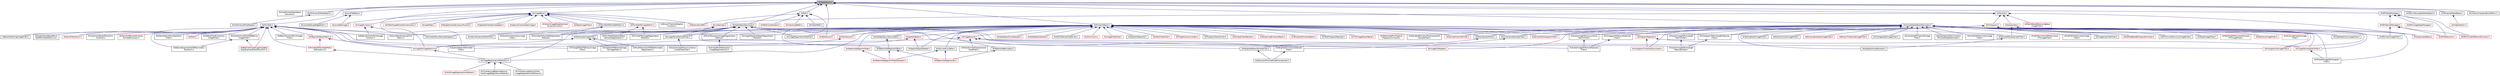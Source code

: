 digraph "itkDataObject.h"
{
 // LATEX_PDF_SIZE
  edge [fontname="Helvetica",fontsize="10",labelfontname="Helvetica",labelfontsize="10"];
  node [fontname="Helvetica",fontsize="10",shape=record];
  Node1 [label="itkDataObject.h",height=0.2,width=0.4,color="black", fillcolor="grey75", style="filled", fontcolor="black",tooltip=" "];
  Node1 -> Node2 [dir="back",color="midnightblue",fontsize="10",style="solid",fontname="Helvetica"];
  Node2 [label="itkAutoPointerDataObject\lDecorator.h",height=0.2,width=0.4,color="black", fillcolor="white", style="filled",URL="$itkAutoPointerDataObjectDecorator_8h.html",tooltip=" "];
  Node1 -> Node3 [dir="back",color="midnightblue",fontsize="10",style="solid",fontname="Helvetica"];
  Node3 [label="itkCSVArray2DDataObject.h",height=0.2,width=0.4,color="black", fillcolor="white", style="filled",URL="$itkCSVArray2DDataObject_8h.html",tooltip=" "];
  Node3 -> Node4 [dir="back",color="midnightblue",fontsize="10",style="solid",fontname="Helvetica"];
  Node4 [label="itkCSVArray2DFileReader.h",height=0.2,width=0.4,color="black", fillcolor="white", style="filled",URL="$itkCSVArray2DFileReader_8h.html",tooltip=" "];
  Node1 -> Node5 [dir="back",color="midnightblue",fontsize="10",style="solid",fontname="Helvetica"];
  Node5 [label="itkDataObjectDecorator.h",height=0.2,width=0.4,color="black", fillcolor="white", style="filled",URL="$itkDataObjectDecorator_8h.html",tooltip=" "];
  Node5 -> Node6 [dir="back",color="midnightblue",fontsize="10",style="solid",fontname="Helvetica"];
  Node6 [label="itkImageRegistrationMethod.h",height=0.2,width=0.4,color="black", fillcolor="white", style="filled",URL="$itkImageRegistrationMethod_8h.html",tooltip=" "];
  Node5 -> Node7 [dir="back",color="midnightblue",fontsize="10",style="solid",fontname="Helvetica"];
  Node7 [label="itkImageRegistrationMethodv4.h",height=0.2,width=0.4,color="black", fillcolor="white", style="filled",URL="$itkImageRegistrationMethodv4_8h.html",tooltip=" "];
  Node7 -> Node8 [dir="back",color="midnightblue",fontsize="10",style="solid",fontname="Helvetica"];
  Node8 [label="itkSyNImageRegistrationMethod.h",height=0.2,width=0.4,color="red", fillcolor="white", style="filled",URL="$itkSyNImageRegistrationMethod_8h.html",tooltip=" "];
  Node7 -> Node10 [dir="back",color="midnightblue",fontsize="10",style="solid",fontname="Helvetica"];
  Node10 [label="itkTimeVaryingBSplineVelocity\lFieldImageRegistrationMethod.h",height=0.2,width=0.4,color="black", fillcolor="white", style="filled",URL="$itkTimeVaryingBSplineVelocityFieldImageRegistrationMethod_8h.html",tooltip=" "];
  Node7 -> Node11 [dir="back",color="midnightblue",fontsize="10",style="solid",fontname="Helvetica"];
  Node11 [label="itkTimeVaryingVelocityField\lImageRegistrationMethodv4.h",height=0.2,width=0.4,color="black", fillcolor="white", style="filled",URL="$itkTimeVaryingVelocityFieldImageRegistrationMethodv4_8h.html",tooltip=" "];
  Node5 -> Node12 [dir="back",color="midnightblue",fontsize="10",style="solid",fontname="Helvetica"];
  Node12 [label="itkImageToListSampleFilter.h",height=0.2,width=0.4,color="black", fillcolor="white", style="filled",URL="$itkImageToListSampleFilter_8h.html",tooltip=" "];
  Node12 -> Node13 [dir="back",color="midnightblue",fontsize="10",style="solid",fontname="Helvetica"];
  Node13 [label="itkScalarImageToCooccurrence\lListSampleFilter.h",height=0.2,width=0.4,color="black", fillcolor="white", style="filled",URL="$itkScalarImageToCooccurrenceListSampleFilter_8h.html",tooltip=" "];
  Node5 -> Node14 [dir="back",color="midnightblue",fontsize="10",style="solid",fontname="Helvetica"];
  Node14 [label="itkImageToSpatialObjectRegistration\lMethod.h",height=0.2,width=0.4,color="black", fillcolor="white", style="filled",URL="$itkImageToSpatialObjectRegistrationMethod_8h.html",tooltip=" "];
  Node5 -> Node15 [dir="back",color="midnightblue",fontsize="10",style="solid",fontname="Helvetica"];
  Node15 [label="itkInteriorExteriorMeshFilter.h",height=0.2,width=0.4,color="black", fillcolor="white", style="filled",URL="$itkInteriorExteriorMeshFilter_8h.html",tooltip=" "];
  Node5 -> Node16 [dir="back",color="midnightblue",fontsize="10",style="solid",fontname="Helvetica"];
  Node16 [label="itkMultiResolutionImageRegistration\lMethod.h",height=0.2,width=0.4,color="black", fillcolor="white", style="filled",URL="$itkMultiResolutionImageRegistrationMethod_8h.html",tooltip=" "];
  Node16 -> Node17 [dir="back",color="midnightblue",fontsize="10",style="solid",fontname="Helvetica"];
  Node17 [label="itkSimpleMultiResolution\lImageRegistrationUI.h",height=0.2,width=0.4,color="black", fillcolor="white", style="filled",URL="$itkSimpleMultiResolutionImageRegistrationUI_8h.html",tooltip=" "];
  Node5 -> Node18 [dir="back",color="midnightblue",fontsize="10",style="solid",fontname="Helvetica"];
  Node18 [label="itkPointSetToImageRegistration\lMethod.h",height=0.2,width=0.4,color="black", fillcolor="white", style="filled",URL="$itkPointSetToImageRegistrationMethod_8h.html",tooltip=" "];
  Node5 -> Node19 [dir="back",color="midnightblue",fontsize="10",style="solid",fontname="Helvetica"];
  Node19 [label="itkPointSetToPointSetRegistration\lMethod.h",height=0.2,width=0.4,color="black", fillcolor="white", style="filled",URL="$itkPointSetToPointSetRegistrationMethod_8h.html",tooltip=" "];
  Node5 -> Node20 [dir="back",color="midnightblue",fontsize="10",style="solid",fontname="Helvetica"];
  Node20 [label="itkResampleImageFilter.h",height=0.2,width=0.4,color="black", fillcolor="white", style="filled",URL="$itkResampleImageFilter_8h.html",tooltip=" "];
  Node20 -> Node21 [dir="back",color="midnightblue",fontsize="10",style="solid",fontname="Helvetica"];
  Node21 [label="itkGradientDifferenceImage\lToImageMetric.h",height=0.2,width=0.4,color="black", fillcolor="white", style="filled",URL="$itkGradientDifferenceImageToImageMetric_8h.html",tooltip=" "];
  Node20 -> Node22 [dir="back",color="midnightblue",fontsize="10",style="solid",fontname="Helvetica"];
  Node22 [label="itkImageToImageMetricv4.h",height=0.2,width=0.4,color="red", fillcolor="white", style="filled",URL="$itkImageToImageMetricv4_8h.html",tooltip=" "];
  Node22 -> Node7 [dir="back",color="midnightblue",fontsize="10",style="solid",fontname="Helvetica"];
  Node20 -> Node29 [dir="back",color="midnightblue",fontsize="10",style="solid",fontname="Helvetica"];
  Node29 [label="itkMultiResolutionPDEDeformable\lRegistration.h",height=0.2,width=0.4,color="black", fillcolor="white", style="filled",URL="$itkMultiResolutionPDEDeformableRegistration_8h.html",tooltip=" "];
  Node5 -> Node30 [dir="back",color="midnightblue",fontsize="10",style="solid",fontname="Helvetica"];
  Node30 [label="itkScalarImageToRunLength\lFeaturesFilter.h",height=0.2,width=0.4,color="black", fillcolor="white", style="filled",URL="$itkScalarImageToRunLengthFeaturesFilter_8h.html",tooltip=" "];
  Node5 -> Node31 [dir="back",color="midnightblue",fontsize="10",style="solid",fontname="Helvetica"];
  Node31 [label="itkScalarImageToTextureFeatures\lFilter.h",height=0.2,width=0.4,color="black", fillcolor="white", style="filled",URL="$itkScalarImageToTextureFeaturesFilter_8h.html",tooltip=" "];
  Node5 -> Node32 [dir="back",color="midnightblue",fontsize="10",style="solid",fontname="Helvetica"];
  Node32 [label="itkTransformGeometryImage\lFilter.h",height=0.2,width=0.4,color="black", fillcolor="white", style="filled",URL="$itkTransformGeometryImageFilter_8h.html",tooltip=" "];
  Node5 -> Node33 [dir="back",color="midnightblue",fontsize="10",style="solid",fontname="Helvetica"];
  Node33 [label="itkTransformToDisplacement\lFieldFilter.h",height=0.2,width=0.4,color="black", fillcolor="white", style="filled",URL="$itkTransformToDisplacementFieldFilter_8h.html",tooltip=" "];
  Node5 -> Node34 [dir="back",color="midnightblue",fontsize="10",style="solid",fontname="Helvetica"];
  Node34 [label="itkWeightedCovarianceSample\lFilter.h",height=0.2,width=0.4,color="black", fillcolor="white", style="filled",URL="$itkWeightedCovarianceSampleFilter_8h.html",tooltip=" "];
  Node34 -> Node35 [dir="back",color="midnightblue",fontsize="10",style="solid",fontname="Helvetica"];
  Node35 [label="itkGaussianMixtureModelComponent.h",height=0.2,width=0.4,color="black", fillcolor="white", style="filled",URL="$itkGaussianMixtureModelComponent_8h.html",tooltip=" "];
  Node5 -> Node36 [dir="back",color="midnightblue",fontsize="10",style="solid",fontname="Helvetica"];
  Node36 [label="itkWeightedMeanSampleFilter.h",height=0.2,width=0.4,color="black", fillcolor="white", style="filled",URL="$itkWeightedMeanSampleFilter_8h.html",tooltip=" "];
  Node36 -> Node35 [dir="back",color="midnightblue",fontsize="10",style="solid",fontname="Helvetica"];
  Node1 -> Node37 [dir="back",color="midnightblue",fontsize="10",style="solid",fontname="Helvetica"];
  Node37 [label="itkGPUDataManager.h",height=0.2,width=0.4,color="black", fillcolor="white", style="filled",URL="$itkGPUDataManager_8h.html",tooltip=" "];
  Node37 -> Node38 [dir="back",color="midnightblue",fontsize="10",style="solid",fontname="Helvetica"];
  Node38 [label="itkGPUFiniteDifferenceFunction.h",height=0.2,width=0.4,color="red", fillcolor="white", style="filled",URL="$itkGPUFiniteDifferenceFunction_8h.html",tooltip=" "];
  Node37 -> Node51 [dir="back",color="midnightblue",fontsize="10",style="solid",fontname="Helvetica"];
  Node51 [label="itkGPUImageDataManager.h",height=0.2,width=0.4,color="red", fillcolor="white", style="filled",URL="$itkGPUImageDataManager_8h.html",tooltip=" "];
  Node37 -> Node54 [dir="back",color="midnightblue",fontsize="10",style="solid",fontname="Helvetica"];
  Node54 [label="itkGPUKernelManager.h",height=0.2,width=0.4,color="red", fillcolor="white", style="filled",URL="$itkGPUKernelManager_8h.html",tooltip=" "];
  Node54 -> Node56 [dir="back",color="midnightblue",fontsize="10",style="solid",fontname="Helvetica"];
  Node56 [label="itkGPUCastImageFilter.h",height=0.2,width=0.4,color="black", fillcolor="white", style="filled",URL="$itkGPUCastImageFilter_8h.html",tooltip=" "];
  Node54 -> Node38 [dir="back",color="midnightblue",fontsize="10",style="solid",fontname="Helvetica"];
  Node54 -> Node64 [dir="back",color="midnightblue",fontsize="10",style="solid",fontname="Helvetica"];
  Node64 [label="itkGPUReduction.h",height=0.2,width=0.4,color="red", fillcolor="white", style="filled",URL="$itkGPUReduction_8h.html",tooltip=" "];
  Node37 -> Node64 [dir="back",color="midnightblue",fontsize="10",style="solid",fontname="Helvetica"];
  Node1 -> Node65 [dir="back",color="midnightblue",fontsize="10",style="solid",fontname="Helvetica"];
  Node65 [label="itkImageBase.h",height=0.2,width=0.4,color="black", fillcolor="white", style="filled",URL="$itkImageBase_8h.html",tooltip=" "];
  Node65 -> Node66 [dir="back",color="midnightblue",fontsize="10",style="solid",fontname="Helvetica"];
  Node66 [label="itkBinaryThresholdSpatial\lFunction.h",height=0.2,width=0.4,color="black", fillcolor="white", style="filled",URL="$itkBinaryThresholdSpatialFunction_8h.html",tooltip=" "];
  Node65 -> Node67 [dir="back",color="midnightblue",fontsize="10",style="solid",fontname="Helvetica"];
  Node67 [label="itkGTestTypedefsAndConstructors.h",height=0.2,width=0.4,color="red", fillcolor="white", style="filled",URL="$itkGTestTypedefsAndConstructors_8h.html",tooltip=" "];
  Node65 -> Node69 [dir="back",color="midnightblue",fontsize="10",style="solid",fontname="Helvetica"];
  Node69 [label="itkImageFunction.h",height=0.2,width=0.4,color="red", fillcolor="white", style="filled",URL="$itkImageFunction_8h.html",tooltip=" "];
  Node69 -> Node70 [dir="back",color="midnightblue",fontsize="10",style="solid",fontname="Helvetica"];
  Node70 [label="itkBSplineControlPointImage\lFunction.h",height=0.2,width=0.4,color="black", fillcolor="white", style="filled",URL="$itkBSplineControlPointImageFunction_8h.html",tooltip=" "];
  Node69 -> Node22 [dir="back",color="midnightblue",fontsize="10",style="solid",fontname="Helvetica"];
  Node65 -> Node196 [dir="back",color="midnightblue",fontsize="10",style="solid",fontname="Helvetica"];
  Node196 [label="itkLabelMap.h",height=0.2,width=0.4,color="red", fillcolor="white", style="filled",URL="$itkLabelMap_8h.html",tooltip=" "];
  Node65 -> Node244 [dir="back",color="midnightblue",fontsize="10",style="solid",fontname="Helvetica"];
  Node244 [label="itkLevelSetImage.h",height=0.2,width=0.4,color="red", fillcolor="white", style="filled",URL="$itkLevelSetImage_8h.html",tooltip=" "];
  Node65 -> Node250 [dir="back",color="midnightblue",fontsize="10",style="solid",fontname="Helvetica"];
  Node250 [label="itkNeighborhoodAccessorFunctor.h",height=0.2,width=0.4,color="red", fillcolor="white", style="filled",URL="$itkNeighborhoodAccessorFunctor_8h.html",tooltip=" "];
  Node65 -> Node899 [dir="back",color="midnightblue",fontsize="10",style="solid",fontname="Helvetica"];
  Node899 [label="itkParametricPath.h",height=0.2,width=0.4,color="red", fillcolor="white", style="filled",URL="$itkParametricPath_8h.html",tooltip=" "];
  Node65 -> Node149 [dir="back",color="midnightblue",fontsize="10",style="solid",fontname="Helvetica"];
  Node149 [label="itkPointSetToImageMetric.h",height=0.2,width=0.4,color="red", fillcolor="white", style="filled",URL="$itkPointSetToImageMetric_8h.html",tooltip=" "];
  Node149 -> Node18 [dir="back",color="midnightblue",fontsize="10",style="solid",fontname="Helvetica"];
  Node149 -> Node153 [dir="back",color="midnightblue",fontsize="10",style="solid",fontname="Helvetica"];
  Node153 [label="itkPointSetToSpatialObject\lDemonsRegistration.h",height=0.2,width=0.4,color="black", fillcolor="white", style="filled",URL="$itkPointSetToSpatialObjectDemonsRegistration_8h.html",tooltip=" "];
  Node65 -> Node412 [dir="back",color="midnightblue",fontsize="10",style="solid",fontname="Helvetica"];
  Node412 [label="itkPointSetToPointSetMetric.h",height=0.2,width=0.4,color="black", fillcolor="white", style="filled",URL="$itkPointSetToPointSetMetric_8h.html",tooltip=" "];
  Node412 -> Node376 [dir="back",color="midnightblue",fontsize="10",style="solid",fontname="Helvetica"];
  Node376 [label="itkEuclideanDistancePoint\lMetric.h",height=0.2,width=0.4,color="black", fillcolor="white", style="filled",URL="$itkEuclideanDistancePointMetric_8h.html",tooltip=" "];
  Node412 -> Node19 [dir="back",color="midnightblue",fontsize="10",style="solid",fontname="Helvetica"];
  Node65 -> Node905 [dir="back",color="midnightblue",fontsize="10",style="solid",fontname="Helvetica"];
  Node905 [label="itkSpatialOrientationAdapter.h",height=0.2,width=0.4,color="red", fillcolor="white", style="filled",URL="$itkSpatialOrientationAdapter_8h.html",tooltip=" "];
  Node65 -> Node906 [dir="back",color="midnightblue",fontsize="10",style="solid",fontname="Helvetica"];
  Node906 [label="itkSpecialCoordinatesImage.h",height=0.2,width=0.4,color="red", fillcolor="white", style="filled",URL="$itkSpecialCoordinatesImage_8h.html",tooltip=" "];
  Node65 -> Node907 [dir="back",color="midnightblue",fontsize="10",style="solid",fontname="Helvetica"];
  Node907 [label="itkVectorImageNeighborhood\lAccessorFunctor.h",height=0.2,width=0.4,color="red", fillcolor="white", style="filled",URL="$itkVectorImageNeighborhoodAccessorFunctor_8h.html",tooltip=" "];
  Node65 -> Node142 [dir="back",color="midnightblue",fontsize="10",style="solid",fontname="Helvetica"];
  Node142 [label="itkWarpImageFilter.h",height=0.2,width=0.4,color="red", fillcolor="white", style="filled",URL="$itkWarpImageFilter_8h.html",tooltip=" "];
  Node1 -> Node909 [dir="back",color="midnightblue",fontsize="10",style="solid",fontname="Helvetica"];
  Node909 [label="itkLevelSetBase.h",height=0.2,width=0.4,color="black", fillcolor="white", style="filled",URL="$itkLevelSetBase_8h.html",tooltip=" "];
  Node909 -> Node244 [dir="back",color="midnightblue",fontsize="10",style="solid",fontname="Helvetica"];
  Node909 -> Node910 [dir="back",color="midnightblue",fontsize="10",style="solid",fontname="Helvetica"];
  Node910 [label="itkLevelSetQuadEdgeMesh.h",height=0.2,width=0.4,color="black", fillcolor="white", style="filled",URL="$itkLevelSetQuadEdgeMesh_8h.html",tooltip=" "];
  Node1 -> Node911 [dir="back",color="midnightblue",fontsize="10",style="solid",fontname="Helvetica"];
  Node911 [label="itkMatrixResizeableDataObject.h",height=0.2,width=0.4,color="black", fillcolor="white", style="filled",URL="$itkMatrixResizeableDataObject_8h.html",tooltip=" "];
  Node1 -> Node912 [dir="back",color="midnightblue",fontsize="10",style="solid",fontname="Helvetica"];
  Node912 [label="itkPath.h",height=0.2,width=0.4,color="black", fillcolor="white", style="filled",URL="$itkPath_8h.html",tooltip=" "];
  Node912 -> Node913 [dir="back",color="midnightblue",fontsize="10",style="solid",fontname="Helvetica"];
  Node913 [label="itkChainCodePath.h",height=0.2,width=0.4,color="red", fillcolor="white", style="filled",URL="$itkChainCodePath_8h.html",tooltip=" "];
  Node912 -> Node915 [dir="back",color="midnightblue",fontsize="10",style="solid",fontname="Helvetica"];
  Node915 [label="itkHilbertPath.h",height=0.2,width=0.4,color="black", fillcolor="white", style="filled",URL="$itkHilbertPath_8h.html",tooltip=" "];
  Node912 -> Node899 [dir="back",color="midnightblue",fontsize="10",style="solid",fontname="Helvetica"];
  Node912 -> Node880 [dir="back",color="midnightblue",fontsize="10",style="solid",fontname="Helvetica"];
  Node880 [label="itkPathConstIterator.h",height=0.2,width=0.4,color="red", fillcolor="white", style="filled",URL="$itkPathConstIterator_8h.html",tooltip=" "];
  Node912 -> Node916 [dir="back",color="midnightblue",fontsize="10",style="solid",fontname="Helvetica"];
  Node916 [label="itkPathSource.h",height=0.2,width=0.4,color="red", fillcolor="white", style="filled",URL="$itkPathSource_8h.html",tooltip=" "];
  Node1 -> Node921 [dir="back",color="midnightblue",fontsize="10",style="solid",fontname="Helvetica"];
  Node921 [label="itkPointSet.h",height=0.2,width=0.4,color="black", fillcolor="white", style="filled",URL="$itkPointSet_8h.html",tooltip=" "];
  Node921 -> Node664 [dir="back",color="midnightblue",fontsize="10",style="solid",fontname="Helvetica"];
  Node664 [label="itkBSplineControlPointImage\lFilter.h",height=0.2,width=0.4,color="black", fillcolor="white", style="filled",URL="$itkBSplineControlPointImageFilter_8h.html",tooltip=" "];
  Node921 -> Node70 [dir="back",color="midnightblue",fontsize="10",style="solid",fontname="Helvetica"];
  Node921 -> Node171 [dir="back",color="midnightblue",fontsize="10",style="solid",fontname="Helvetica"];
  Node171 [label="itkBSplineExponentialDiffeomorphic\lTransform.h",height=0.2,width=0.4,color="black", fillcolor="white", style="filled",URL="$itkBSplineExponentialDiffeomorphicTransform_8h.html",tooltip=" "];
  Node921 -> Node169 [dir="back",color="midnightblue",fontsize="10",style="solid",fontname="Helvetica"];
  Node169 [label="itkBSplineSmoothingOnUpdate\lDisplacementFieldTransform.h",height=0.2,width=0.4,color="red", fillcolor="white", style="filled",URL="$itkBSplineSmoothingOnUpdateDisplacementFieldTransform_8h.html",tooltip=" "];
  Node921 -> Node258 [dir="back",color="midnightblue",fontsize="10",style="solid",fontname="Helvetica"];
  Node258 [label="itkBlockMatchingImageFilter.h",height=0.2,width=0.4,color="black", fillcolor="white", style="filled",URL="$itkBlockMatchingImageFilter_8h.html",tooltip=" "];
  Node921 -> Node688 [dir="back",color="midnightblue",fontsize="10",style="solid",fontname="Helvetica"];
  Node688 [label="itkDisplacementFieldToBSpline\lImageFilter.h",height=0.2,width=0.4,color="black", fillcolor="white", style="filled",URL="$itkDisplacementFieldToBSplineImageFilter_8h.html",tooltip=" "];
  Node688 -> Node171 [dir="back",color="midnightblue",fontsize="10",style="solid",fontname="Helvetica"];
  Node688 -> Node169 [dir="back",color="midnightblue",fontsize="10",style="solid",fontname="Helvetica"];
  Node921 -> Node376 [dir="back",color="midnightblue",fontsize="10",style="solid",fontname="Helvetica"];
  Node921 -> Node179 [dir="back",color="midnightblue",fontsize="10",style="solid",fontname="Helvetica"];
  Node179 [label="itkExpectationBasedPoint\lSetToPointSetMetricv4.h",height=0.2,width=0.4,color="black", fillcolor="white", style="filled",URL="$itkExpectationBasedPointSetToPointSetMetricv4_8h.html",tooltip=" "];
  Node921 -> Node22 [dir="back",color="midnightblue",fontsize="10",style="solid",fontname="Helvetica"];
  Node921 -> Node922 [dir="back",color="midnightblue",fontsize="10",style="solid",fontname="Helvetica"];
  Node922 [label="itkKernelTransform.h",height=0.2,width=0.4,color="red", fillcolor="white", style="filled",URL="$itkKernelTransform_8h.html",tooltip=" "];
  Node921 -> Node256 [dir="back",color="midnightblue",fontsize="10",style="solid",fontname="Helvetica"];
  Node256 [label="itkLandmarkBasedTransform\lInitializer.h",height=0.2,width=0.4,color="black", fillcolor="white", style="filled",URL="$itkLandmarkBasedTransformInitializer_8h.html",tooltip=" "];
  Node921 -> Node928 [dir="back",color="midnightblue",fontsize="10",style="solid",fontname="Helvetica"];
  Node928 [label="itkManifoldParzenWindows\lPointSetFunction.h",height=0.2,width=0.4,color="red", fillcolor="white", style="filled",URL="$itkManifoldParzenWindowsPointSetFunction_8h.html",tooltip=" "];
  Node921 -> Node322 [dir="back",color="midnightblue",fontsize="10",style="solid",fontname="Helvetica"];
  Node322 [label="itkMaskFeaturePointSelection\lFilter.h",height=0.2,width=0.4,color="black", fillcolor="white", style="filled",URL="$itkMaskFeaturePointSelectionFilter_8h.html",tooltip=" "];
  Node921 -> Node929 [dir="back",color="midnightblue",fontsize="10",style="solid",fontname="Helvetica"];
  Node929 [label="itkMesh.h",height=0.2,width=0.4,color="red", fillcolor="white", style="filled",URL="$itkMesh_8h.html",tooltip=" "];
  Node921 -> Node800 [dir="back",color="midnightblue",fontsize="10",style="solid",fontname="Helvetica"];
  Node800 [label="itkN4BiasFieldCorrection\lImageFilter.h",height=0.2,width=0.4,color="black", fillcolor="white", style="filled",URL="$itkN4BiasFieldCorrectionImageFilter_8h.html",tooltip=" "];
  Node921 -> Node174 [dir="back",color="midnightblue",fontsize="10",style="solid",fontname="Helvetica"];
  Node174 [label="itkObjectToObjectMetric.h",height=0.2,width=0.4,color="red", fillcolor="white", style="filled",URL="$itkObjectToObjectMetric_8h.html",tooltip=" "];
  Node174 -> Node22 [dir="back",color="midnightblue",fontsize="10",style="solid",fontname="Helvetica"];
  Node174 -> Node176 [dir="back",color="midnightblue",fontsize="10",style="solid",fontname="Helvetica"];
  Node176 [label="itkPointSetToPointSetMetric\lWithIndexv4.h",height=0.2,width=0.4,color="red", fillcolor="white", style="filled",URL="$itkPointSetToPointSetMetricWithIndexv4_8h.html",tooltip=" "];
  Node176 -> Node7 [dir="back",color="midnightblue",fontsize="10",style="solid",fontname="Helvetica"];
  Node921 -> Node958 [dir="back",color="midnightblue",fontsize="10",style="solid",fontname="Helvetica"];
  Node958 [label="itkPointSetToListSampleAdaptor.h",height=0.2,width=0.4,color="black", fillcolor="white", style="filled",URL="$itkPointSetToListSampleAdaptor_8h.html",tooltip=" "];
  Node921 -> Node176 [dir="back",color="midnightblue",fontsize="10",style="solid",fontname="Helvetica"];
  Node921 -> Node959 [dir="back",color="midnightblue",fontsize="10",style="solid",fontname="Helvetica"];
  Node959 [label="itkSpatialObjectToPointSet\lFilter.h",height=0.2,width=0.4,color="black", fillcolor="white", style="filled",URL="$itkSpatialObjectToPointSetFilter_8h.html",tooltip=" "];
  Node921 -> Node862 [dir="back",color="midnightblue",fontsize="10",style="solid",fontname="Helvetica"];
  Node862 [label="itkTriangleMeshToBinaryImage\lFilter.h",height=0.2,width=0.4,color="black", fillcolor="white", style="filled",URL="$itkTriangleMeshToBinaryImageFilter_8h.html",tooltip=" "];
  Node1 -> Node960 [dir="back",color="midnightblue",fontsize="10",style="solid",fontname="Helvetica"];
  Node960 [label="itkProcessObject.h",height=0.2,width=0.4,color="black", fillcolor="white", style="filled",URL="$itkProcessObject_8h.html",tooltip=" "];
  Node960 -> Node961 [dir="back",color="midnightblue",fontsize="10",style="solid",fontname="Helvetica"];
  Node961 [label="itkCovarianceSampleFilter.h",height=0.2,width=0.4,color="black", fillcolor="white", style="filled",URL="$itkCovarianceSampleFilter_8h.html",tooltip=" "];
  Node961 -> Node34 [dir="back",color="midnightblue",fontsize="10",style="solid",fontname="Helvetica"];
  Node960 -> Node962 [dir="back",color="midnightblue",fontsize="10",style="solid",fontname="Helvetica"];
  Node962 [label="itkDataObjectConstIterator.h",height=0.2,width=0.4,color="red", fillcolor="white", style="filled",URL="$itkDataObjectConstIterator_8h.html",tooltip=" "];
  Node960 -> Node965 [dir="back",color="midnightblue",fontsize="10",style="solid",fontname="Helvetica"];
  Node965 [label="itkDataObjectIterator.h",height=0.2,width=0.4,color="red", fillcolor="white", style="filled",URL="$itkDataObjectIterator_8h.html",tooltip=" "];
  Node960 -> Node968 [dir="back",color="midnightblue",fontsize="10",style="solid",fontname="Helvetica"];
  Node968 [label="itkEquivalencyTable.h",height=0.2,width=0.4,color="black", fillcolor="white", style="filled",URL="$itkEquivalencyTable_8h.html",tooltip=" "];
  Node968 -> Node969 [dir="back",color="midnightblue",fontsize="10",style="solid",fontname="Helvetica"];
  Node969 [label="itkWatershedSegmentTreeGenerator.h",height=0.2,width=0.4,color="red", fillcolor="white", style="filled",URL="$itkWatershedSegmentTreeGenerator_8h.html",tooltip=" "];
  Node968 -> Node894 [dir="back",color="midnightblue",fontsize="10",style="solid",fontname="Helvetica"];
  Node894 [label="itkWatershedSegmenter.h",height=0.2,width=0.4,color="red", fillcolor="white", style="filled",URL="$itkWatershedSegmenter_8h.html",tooltip=" "];
  Node960 -> Node970 [dir="back",color="midnightblue",fontsize="10",style="solid",fontname="Helvetica"];
  Node970 [label="itkGDCMSeriesFileNames.h",height=0.2,width=0.4,color="black", fillcolor="white", style="filled",URL="$itkGDCMSeriesFileNames_8h.html",tooltip=" "];
  Node960 -> Node971 [dir="back",color="midnightblue",fontsize="10",style="solid",fontname="Helvetica"];
  Node971 [label="itkHistogramToRunLengthFeatures\lFilter.h",height=0.2,width=0.4,color="black", fillcolor="white", style="filled",URL="$itkHistogramToRunLengthFeaturesFilter_8h.html",tooltip=" "];
  Node971 -> Node30 [dir="back",color="midnightblue",fontsize="10",style="solid",fontname="Helvetica"];
  Node960 -> Node972 [dir="back",color="midnightblue",fontsize="10",style="solid",fontname="Helvetica"];
  Node972 [label="itkHistogramToTextureFeatures\lFilter.h",height=0.2,width=0.4,color="black", fillcolor="white", style="filled",URL="$itkHistogramToTextureFeaturesFilter_8h.html",tooltip=" "];
  Node972 -> Node31 [dir="back",color="midnightblue",fontsize="10",style="solid",fontname="Helvetica"];
  Node960 -> Node973 [dir="back",color="midnightblue",fontsize="10",style="solid",fontname="Helvetica"];
  Node973 [label="itkIOCommon.h",height=0.2,width=0.4,color="red", fillcolor="white", style="filled",URL="$itkIOCommon_8h.html",tooltip=" "];
  Node960 -> Node980 [dir="back",color="midnightblue",fontsize="10",style="solid",fontname="Helvetica"];
  Node980 [label="itkImageFileWriter.h",height=0.2,width=0.4,color="red", fillcolor="white", style="filled",URL="$itkImageFileWriter_8h.html",tooltip=" "];
  Node960 -> Node6 [dir="back",color="midnightblue",fontsize="10",style="solid",fontname="Helvetica"];
  Node960 -> Node7 [dir="back",color="midnightblue",fontsize="10",style="solid",fontname="Helvetica"];
  Node960 -> Node651 [dir="back",color="midnightblue",fontsize="10",style="solid",fontname="Helvetica"];
  Node651 [label="itkImageSource.h",height=0.2,width=0.4,color="red", fillcolor="white", style="filled",URL="$itkImageSource_8h.html",tooltip=" "];
  Node651 -> Node503 [dir="back",color="midnightblue",fontsize="10",style="solid",fontname="Helvetica"];
  Node503 [label="itkHistogramToImageFilter.h",height=0.2,width=0.4,color="red", fillcolor="white", style="filled",URL="$itkHistogramToImageFilter_8h.html",tooltip=" "];
  Node651 -> Node658 [dir="back",color="midnightblue",fontsize="10",style="solid",fontname="Helvetica"];
  Node658 [label="itkImageFileReader.h",height=0.2,width=0.4,color="red", fillcolor="white", style="filled",URL="$itkImageFileReader_8h.html",tooltip=" "];
  Node651 -> Node33 [dir="back",color="midnightblue",fontsize="10",style="solid",fontname="Helvetica"];
  Node651 -> Node862 [dir="back",color="midnightblue",fontsize="10",style="solid",fontname="Helvetica"];
  Node960 -> Node12 [dir="back",color="midnightblue",fontsize="10",style="solid",fontname="Helvetica"];
  Node960 -> Node14 [dir="back",color="midnightblue",fontsize="10",style="solid",fontname="Helvetica"];
  Node960 -> Node982 [dir="back",color="midnightblue",fontsize="10",style="solid",fontname="Helvetica"];
  Node982 [label="itkIterationReporter.h",height=0.2,width=0.4,color="black", fillcolor="white", style="filled",URL="$itkIterationReporter_8h.html",tooltip=" "];
  Node960 -> Node983 [dir="back",color="midnightblue",fontsize="10",style="solid",fontname="Helvetica"];
  Node983 [label="itkMeanSampleFilter.h",height=0.2,width=0.4,color="black", fillcolor="white", style="filled",URL="$itkMeanSampleFilter_8h.html",tooltip=" "];
  Node983 -> Node36 [dir="back",color="midnightblue",fontsize="10",style="solid",fontname="Helvetica"];
  Node960 -> Node984 [dir="back",color="midnightblue",fontsize="10",style="solid",fontname="Helvetica"];
  Node984 [label="itkMeshFileWriter.h",height=0.2,width=0.4,color="red", fillcolor="white", style="filled",URL="$itkMeshFileWriter_8h.html",tooltip=" "];
  Node960 -> Node986 [dir="back",color="midnightblue",fontsize="10",style="solid",fontname="Helvetica"];
  Node986 [label="itkMeshSource.h",height=0.2,width=0.4,color="red", fillcolor="white", style="filled",URL="$itkMeshSource_8h.html",tooltip=" "];
  Node986 -> Node959 [dir="back",color="midnightblue",fontsize="10",style="solid",fontname="Helvetica"];
  Node960 -> Node16 [dir="back",color="midnightblue",fontsize="10",style="solid",fontname="Helvetica"];
  Node960 -> Node1006 [dir="back",color="midnightblue",fontsize="10",style="solid",fontname="Helvetica"];
  Node1006 [label="itkOneWayEquivalencyTable.h",height=0.2,width=0.4,color="black", fillcolor="white", style="filled",URL="$itkOneWayEquivalencyTable_8h.html",tooltip=" "];
  Node1006 -> Node1007 [dir="back",color="midnightblue",fontsize="10",style="solid",fontname="Helvetica"];
  Node1007 [label="itkWatershedSegmentTable.h",height=0.2,width=0.4,color="black", fillcolor="white", style="filled",URL="$itkWatershedSegmentTable_8h.html",tooltip=" "];
  Node1007 -> Node969 [dir="back",color="midnightblue",fontsize="10",style="solid",fontname="Helvetica"];
  Node1007 -> Node894 [dir="back",color="midnightblue",fontsize="10",style="solid",fontname="Helvetica"];
  Node960 -> Node916 [dir="back",color="midnightblue",fontsize="10",style="solid",fontname="Helvetica"];
  Node960 -> Node18 [dir="back",color="midnightblue",fontsize="10",style="solid",fontname="Helvetica"];
  Node960 -> Node19 [dir="back",color="midnightblue",fontsize="10",style="solid",fontname="Helvetica"];
  Node960 -> Node153 [dir="back",color="midnightblue",fontsize="10",style="solid",fontname="Helvetica"];
  Node960 -> Node1008 [dir="back",color="midnightblue",fontsize="10",style="solid",fontname="Helvetica"];
  Node1008 [label="itkProgressAccumulator.h",height=0.2,width=0.4,color="red", fillcolor="white", style="filled",URL="$itkProgressAccumulator_8h.html",tooltip=" "];
  Node960 -> Node1009 [dir="back",color="midnightblue",fontsize="10",style="solid",fontname="Helvetica"];
  Node1009 [label="itkProgressReporter.h",height=0.2,width=0.4,color="red", fillcolor="white", style="filled",URL="$itkProgressReporter_8h.html",tooltip=" "];
  Node1009 -> Node1010 [dir="back",color="midnightblue",fontsize="10",style="solid",fontname="Helvetica"];
  Node1010 [label="itkHistogramThresholdCalculator.h",height=0.2,width=0.4,color="red", fillcolor="white", style="filled",URL="$itkHistogramThresholdCalculator_8h.html",tooltip=" "];
  Node1009 -> Node631 [dir="back",color="midnightblue",fontsize="10",style="solid",fontname="Helvetica"];
  Node631 [label="itkImageToHistogramFilter.h",height=0.2,width=0.4,color="red", fillcolor="white", style="filled",URL="$itkImageToHistogramFilter_8h.html",tooltip=" "];
  Node631 -> Node645 [dir="back",color="midnightblue",fontsize="10",style="solid",fontname="Helvetica"];
  Node645 [label="itkMaskedImageToHistogram\lFilter.h",height=0.2,width=0.4,color="black", fillcolor="white", style="filled",URL="$itkMaskedImageToHistogramFilter_8h.html",tooltip=" "];
  Node960 -> Node1052 [dir="back",color="midnightblue",fontsize="10",style="solid",fontname="Helvetica"];
  Node1052 [label="itkProgressTransformer.h",height=0.2,width=0.4,color="black", fillcolor="white", style="filled",URL="$itkProgressTransformer_8h.html",tooltip=" "];
  Node960 -> Node1053 [dir="back",color="midnightblue",fontsize="10",style="solid",fontname="Helvetica"];
  Node1053 [label="itkSampleClassifierFilter.h",height=0.2,width=0.4,color="red", fillcolor="white", style="filled",URL="$itkSampleClassifierFilter_8h.html",tooltip=" "];
  Node960 -> Node1054 [dir="back",color="midnightblue",fontsize="10",style="solid",fontname="Helvetica"];
  Node1054 [label="itkSampleToHistogramFilter.h",height=0.2,width=0.4,color="red", fillcolor="white", style="filled",URL="$itkSampleToHistogramFilter_8h.html",tooltip=" "];
  Node960 -> Node1055 [dir="back",color="midnightblue",fontsize="10",style="solid",fontname="Helvetica"];
  Node1055 [label="itkSampleToSubsampleFilter.h",height=0.2,width=0.4,color="black", fillcolor="white", style="filled",URL="$itkSampleToSubsampleFilter_8h.html",tooltip=" "];
  Node1055 -> Node1056 [dir="back",color="midnightblue",fontsize="10",style="solid",fontname="Helvetica"];
  Node1056 [label="itkNeighborhoodSampler.h",height=0.2,width=0.4,color="black", fillcolor="white", style="filled",URL="$itkNeighborhoodSampler_8h.html",tooltip=" "];
  Node960 -> Node882 [dir="back",color="midnightblue",fontsize="10",style="solid",fontname="Helvetica"];
  Node882 [label="itkScalarImageToCooccurrence\lMatrixFilter.h",height=0.2,width=0.4,color="black", fillcolor="white", style="filled",URL="$itkScalarImageToCooccurrenceMatrixFilter_8h.html",tooltip=" "];
  Node882 -> Node31 [dir="back",color="midnightblue",fontsize="10",style="solid",fontname="Helvetica"];
  Node960 -> Node883 [dir="back",color="midnightblue",fontsize="10",style="solid",fontname="Helvetica"];
  Node883 [label="itkScalarImageToRunLength\lMatrixFilter.h",height=0.2,width=0.4,color="black", fillcolor="white", style="filled",URL="$itkScalarImageToRunLengthMatrixFilter_8h.html",tooltip=" "];
  Node883 -> Node30 [dir="back",color="midnightblue",fontsize="10",style="solid",fontname="Helvetica"];
  Node960 -> Node1057 [dir="back",color="midnightblue",fontsize="10",style="solid",fontname="Helvetica"];
  Node1057 [label="itkSimpleFilterWatcher.h",height=0.2,width=0.4,color="red", fillcolor="white", style="filled",URL="$itkSimpleFilterWatcher_8h.html",tooltip=" "];
  Node960 -> Node1059 [dir="back",color="midnightblue",fontsize="10",style="solid",fontname="Helvetica"];
  Node1059 [label="itkSpatialObject.h",height=0.2,width=0.4,color="red", fillcolor="white", style="filled",URL="$itkSpatialObject_8h.html",tooltip=" "];
  Node1059 -> Node22 [dir="back",color="midnightblue",fontsize="10",style="solid",fontname="Helvetica"];
  Node1059 -> Node1070 [dir="back",color="midnightblue",fontsize="10",style="solid",fontname="Helvetica"];
  Node1070 [label="itkSpatialObjectReader.h",height=0.2,width=0.4,color="black", fillcolor="white", style="filled",URL="$itkSpatialObjectReader_8h.html",tooltip=" "];
  Node960 -> Node1070 [dir="back",color="midnightblue",fontsize="10",style="solid",fontname="Helvetica"];
  Node960 -> Node1098 [dir="back",color="midnightblue",fontsize="10",style="solid",fontname="Helvetica"];
  Node1098 [label="itkStandardDeviationPerComponent\lSampleFilter.h",height=0.2,width=0.4,color="black", fillcolor="white", style="filled",URL="$itkStandardDeviationPerComponentSampleFilter_8h.html",tooltip=" "];
  Node960 -> Node1099 [dir="back",color="midnightblue",fontsize="10",style="solid",fontname="Helvetica"];
  Node1099 [label="itkStreamingProcessObject.h",height=0.2,width=0.4,color="red", fillcolor="white", style="filled",URL="$itkStreamingProcessObject_8h.html",tooltip=" "];
  Node960 -> Node1100 [dir="back",color="midnightblue",fontsize="10",style="solid",fontname="Helvetica"];
  Node1100 [label="itkTemporalProcessObject.h",height=0.2,width=0.4,color="red", fillcolor="white", style="filled",URL="$itkTemporalProcessObject_8h.html",tooltip=" "];
  Node960 -> Node1102 [dir="back",color="midnightblue",fontsize="10",style="solid",fontname="Helvetica"];
  Node1102 [label="itkTotalProgressReporter.h",height=0.2,width=0.4,color="black", fillcolor="white", style="filled",URL="$itkTotalProgressReporter_8h.html",tooltip=" "];
  Node960 -> Node1103 [dir="back",color="midnightblue",fontsize="10",style="solid",fontname="Helvetica"];
  Node1103 [label="itkVTKImageExportBase.h",height=0.2,width=0.4,color="red", fillcolor="white", style="filled",URL="$itkVTKImageExportBase_8h.html",tooltip=" "];
  Node960 -> Node893 [dir="back",color="midnightblue",fontsize="10",style="solid",fontname="Helvetica"];
  Node893 [label="itkWatershedBoundary.h",height=0.2,width=0.4,color="black", fillcolor="white", style="filled",URL="$itkWatershedBoundary_8h.html",tooltip=" "];
  Node893 -> Node894 [dir="back",color="midnightblue",fontsize="10",style="solid",fontname="Helvetica"];
  Node960 -> Node1105 [dir="back",color="midnightblue",fontsize="10",style="solid",fontname="Helvetica"];
  Node1105 [label="itkWatershedMiniPipeline\lProgressCommand.h",height=0.2,width=0.4,color="red", fillcolor="white", style="filled",URL="$itkWatershedMiniPipelineProgressCommand_8h.html",tooltip=" "];
  Node960 -> Node1106 [dir="back",color="midnightblue",fontsize="10",style="solid",fontname="Helvetica"];
  Node1106 [label="itkWatershedSegmentTree.h",height=0.2,width=0.4,color="red", fillcolor="white", style="filled",URL="$itkWatershedSegmentTree_8h.html",tooltip=" "];
  Node1106 -> Node969 [dir="back",color="midnightblue",fontsize="10",style="solid",fontname="Helvetica"];
  Node1 -> Node1107 [dir="back",color="midnightblue",fontsize="10",style="solid",fontname="Helvetica"];
  Node1107 [label="itkSample.h",height=0.2,width=0.4,color="black", fillcolor="white", style="filled",URL="$itkSample_8h.html",tooltip=" "];
  Node1107 -> Node1108 [dir="back",color="midnightblue",fontsize="10",style="solid",fontname="Helvetica"];
  Node1108 [label="itkHistogram.h",height=0.2,width=0.4,color="red", fillcolor="white", style="filled",URL="$itkHistogram_8h.html",tooltip=" "];
  Node1108 -> Node503 [dir="back",color="midnightblue",fontsize="10",style="solid",fontname="Helvetica"];
  Node1108 -> Node971 [dir="back",color="midnightblue",fontsize="10",style="solid",fontname="Helvetica"];
  Node1108 -> Node972 [dir="back",color="midnightblue",fontsize="10",style="solid",fontname="Helvetica"];
  Node1108 -> Node631 [dir="back",color="midnightblue",fontsize="10",style="solid",fontname="Helvetica"];
  Node1108 -> Node647 [dir="back",color="midnightblue",fontsize="10",style="solid",fontname="Helvetica"];
  Node647 [label="itkLabelStatisticsImageFilter.h",height=0.2,width=0.4,color="black", fillcolor="white", style="filled",URL="$itkLabelStatisticsImageFilter_8h.html",tooltip=" "];
  Node1108 -> Node645 [dir="back",color="midnightblue",fontsize="10",style="solid",fontname="Helvetica"];
  Node1108 -> Node882 [dir="back",color="midnightblue",fontsize="10",style="solid",fontname="Helvetica"];
  Node1108 -> Node883 [dir="back",color="midnightblue",fontsize="10",style="solid",fontname="Helvetica"];
  Node1107 -> Node1110 [dir="back",color="midnightblue",fontsize="10",style="solid",fontname="Helvetica"];
  Node1110 [label="itkListSample.h",height=0.2,width=0.4,color="red", fillcolor="white", style="filled",URL="$itkListSample_8h.html",tooltip=" "];
  Node1110 -> Node12 [dir="back",color="midnightblue",fontsize="10",style="solid",fontname="Helvetica"];
  Node1110 -> Node958 [dir="back",color="midnightblue",fontsize="10",style="solid",fontname="Helvetica"];
  Node1107 -> Node314 [dir="back",color="midnightblue",fontsize="10",style="solid",fontname="Helvetica"];
  Node314 [label="itkPatchBasedDenoisingBase\lImageFilter.h",height=0.2,width=0.4,color="red", fillcolor="white", style="filled",URL="$itkPatchBasedDenoisingBaseImageFilter_8h.html",tooltip=" "];
  Node1107 -> Node1114 [dir="back",color="midnightblue",fontsize="10",style="solid",fontname="Helvetica"];
  Node1114 [label="itkSubsample.h",height=0.2,width=0.4,color="red", fillcolor="white", style="filled",URL="$itkSubsample_8h.html",tooltip=" "];
  Node1114 -> Node1055 [dir="back",color="midnightblue",fontsize="10",style="solid",fontname="Helvetica"];
  Node1114 -> Node1120 [dir="back",color="midnightblue",fontsize="10",style="solid",fontname="Helvetica"];
  Node1120 [label="itkSubsamplerBase.h",height=0.2,width=0.4,color="red", fillcolor="white", style="filled",URL="$itkSubsamplerBase_8h.html",tooltip=" "];
  Node1107 -> Node1120 [dir="back",color="midnightblue",fontsize="10",style="solid",fontname="Helvetica"];
  Node1 -> Node1125 [dir="back",color="midnightblue",fontsize="10",style="solid",fontname="Helvetica"];
  Node1125 [label="itkSimpleDataObjectDecorator.h",height=0.2,width=0.4,color="black", fillcolor="white", style="filled",URL="$itkSimpleDataObjectDecorator_8h.html",tooltip=" "];
  Node1125 -> Node720 [dir="back",color="midnightblue",fontsize="10",style="solid",fontname="Helvetica"];
  Node720 [label="itkBinaryFunctorImageFilter.h",height=0.2,width=0.4,color="black", fillcolor="white", style="filled",URL="$itkBinaryFunctorImageFilter_8h.html",tooltip=" "];
  Node1125 -> Node721 [dir="back",color="midnightblue",fontsize="10",style="solid",fontname="Helvetica"];
  Node721 [label="itkBinaryGeneratorImageFilter.h",height=0.2,width=0.4,color="red", fillcolor="white", style="filled",URL="$itkBinaryGeneratorImageFilter_8h.html",tooltip=" "];
  Node1125 -> Node524 [dir="back",color="midnightblue",fontsize="10",style="solid",fontname="Helvetica"];
  Node524 [label="itkBinaryThresholdImageFilter.h",height=0.2,width=0.4,color="red", fillcolor="white", style="filled",URL="$itkBinaryThresholdImageFilter_8h.html",tooltip=" "];
  Node1125 -> Node559 [dir="back",color="midnightblue",fontsize="10",style="solid",fontname="Helvetica"];
  Node559 [label="itkChangeLabelImageFilter.h",height=0.2,width=0.4,color="black", fillcolor="white", style="filled",URL="$itkChangeLabelImageFilter_8h.html",tooltip=" "];
  Node1125 -> Node672 [dir="back",color="midnightblue",fontsize="10",style="solid",fontname="Helvetica"];
  Node672 [label="itkConnectedThresholdImage\lFilter.h",height=0.2,width=0.4,color="black", fillcolor="white", style="filled",URL="$itkConnectedThresholdImageFilter_8h.html",tooltip=" "];
  Node1125 -> Node961 [dir="back",color="midnightblue",fontsize="10",style="solid",fontname="Helvetica"];
  Node1125 -> Node1126 [dir="back",color="midnightblue",fontsize="10",style="solid",fontname="Helvetica"];
  Node1126 [label="itkExpectationMaximization\lMixtureModelEstimator.h",height=0.2,width=0.4,color="black", fillcolor="white", style="filled",URL="$itkExpectationMaximizationMixtureModelEstimator_8h.html",tooltip=" "];
  Node1125 -> Node695 [dir="back",color="midnightblue",fontsize="10",style="solid",fontname="Helvetica"];
  Node695 [label="itkFullToHalfHermitianImage\lFilter.h",height=0.2,width=0.4,color="black", fillcolor="white", style="filled",URL="$itkFullToHalfHermitianImageFilter_8h.html",tooltip=" "];
  Node1125 -> Node56 [dir="back",color="midnightblue",fontsize="10",style="solid",fontname="Helvetica"];
  Node1125 -> Node708 [dir="back",color="midnightblue",fontsize="10",style="solid",fontname="Helvetica"];
  Node708 [label="itkHalfHermitianToRealInverse\lFFTImageFilter.h",height=0.2,width=0.4,color="red", fillcolor="white", style="filled",URL="$itkHalfHermitianToRealInverseFFTImageFilter_8h.html",tooltip=" "];
  Node1125 -> Node709 [dir="back",color="midnightblue",fontsize="10",style="solid",fontname="Helvetica"];
  Node709 [label="itkHalfToFullHermitianImage\lFilter.h",height=0.2,width=0.4,color="black", fillcolor="white", style="filled",URL="$itkHalfToFullHermitianImageFilter_8h.html",tooltip=" "];
  Node1125 -> Node1010 [dir="back",color="midnightblue",fontsize="10",style="solid",fontname="Helvetica"];
  Node1125 -> Node503 [dir="back",color="midnightblue",fontsize="10",style="solid",fontname="Helvetica"];
  Node1125 -> Node971 [dir="back",color="midnightblue",fontsize="10",style="solid",fontname="Helvetica"];
  Node1125 -> Node972 [dir="back",color="midnightblue",fontsize="10",style="solid",fontname="Helvetica"];
  Node1125 -> Node717 [dir="back",color="midnightblue",fontsize="10",style="solid",fontname="Helvetica"];
  Node717 [label="itkImageClassifierFilter.h",height=0.2,width=0.4,color="black", fillcolor="white", style="filled",URL="$itkImageClassifierFilter_8h.html",tooltip=" "];
  Node1125 -> Node658 [dir="back",color="midnightblue",fontsize="10",style="solid",fontname="Helvetica"];
  Node1125 -> Node631 [dir="back",color="midnightblue",fontsize="10",style="solid",fontname="Helvetica"];
  Node1125 -> Node1127 [dir="back",color="midnightblue",fontsize="10",style="solid",fontname="Helvetica"];
  Node1127 [label="itkKdTreeBasedKmeansEstimator.h",height=0.2,width=0.4,color="red", fillcolor="white", style="filled",URL="$itkKdTreeBasedKmeansEstimator_8h.html",tooltip=" "];
  Node1125 -> Node647 [dir="back",color="midnightblue",fontsize="10",style="solid",fontname="Helvetica"];
  Node1125 -> Node645 [dir="back",color="midnightblue",fontsize="10",style="solid",fontname="Helvetica"];
  Node1125 -> Node983 [dir="back",color="midnightblue",fontsize="10",style="solid",fontname="Helvetica"];
  Node1125 -> Node648 [dir="back",color="midnightblue",fontsize="10",style="solid",fontname="Helvetica"];
  Node648 [label="itkMinimumMaximumImageFilter.h",height=0.2,width=0.4,color="black", fillcolor="white", style="filled",URL="$itkMinimumMaximumImageFilter_8h.html",tooltip=" "];
  Node1125 -> Node1056 [dir="back",color="midnightblue",fontsize="10",style="solid",fontname="Helvetica"];
  Node1125 -> Node753 [dir="back",color="midnightblue",fontsize="10",style="solid",fontname="Helvetica"];
  Node753 [label="itkPasteImageFilter.h",height=0.2,width=0.4,color="black", fillcolor="white", style="filled",URL="$itkPasteImageFilter_8h.html",tooltip=" "];
  Node1125 -> Node825 [dir="back",color="midnightblue",fontsize="10",style="solid",fontname="Helvetica"];
  Node825 [label="itkRealToHalfHermitianForward\lFFTImageFilter.h",height=0.2,width=0.4,color="red", fillcolor="white", style="filled",URL="$itkRealToHalfHermitianForwardFFTImageFilter_8h.html",tooltip=" "];
  Node1125 -> Node1053 [dir="back",color="midnightblue",fontsize="10",style="solid",fontname="Helvetica"];
  Node1125 -> Node1054 [dir="back",color="midnightblue",fontsize="10",style="solid",fontname="Helvetica"];
  Node1125 -> Node1098 [dir="back",color="midnightblue",fontsize="10",style="solid",fontname="Helvetica"];
  Node1125 -> Node649 [dir="back",color="midnightblue",fontsize="10",style="solid",fontname="Helvetica"];
  Node649 [label="itkStatisticsImageFilter.h",height=0.2,width=0.4,color="red", fillcolor="white", style="filled",URL="$itkStatisticsImageFilter_8h.html",tooltip=" "];
  Node1125 -> Node515 [dir="back",color="midnightblue",fontsize="10",style="solid",fontname="Helvetica"];
  Node515 [label="itkTernaryGeneratorImage\lFilter.h",height=0.2,width=0.4,color="red", fillcolor="white", style="filled",URL="$itkTernaryGeneratorImageFilter_8h.html",tooltip=" "];
  Node1125 -> Node758 [dir="back",color="midnightblue",fontsize="10",style="solid",fontname="Helvetica"];
  Node758 [label="itkTestingHashImageFilter.h",height=0.2,width=0.4,color="black", fillcolor="white", style="filled",URL="$itkTestingHashImageFilter_8h.html",tooltip=" "];
  Node1 -> Node959 [dir="back",color="midnightblue",fontsize="10",style="solid",fontname="Helvetica"];
  Node1 -> Node1128 [dir="back",color="midnightblue",fontsize="10",style="solid",fontname="Helvetica"];
  Node1128 [label="itkTemporalDataObject.h",height=0.2,width=0.4,color="black", fillcolor="white", style="filled",URL="$itkTemporalDataObject_8h.html",tooltip=" "];
  Node1128 -> Node885 [dir="back",color="midnightblue",fontsize="10",style="solid",fontname="Helvetica"];
  Node885 [label="itkVideoStream.h",height=0.2,width=0.4,color="red", fillcolor="white", style="filled",URL="$itkVideoStream_8h.html",tooltip=" "];
  Node1 -> Node1129 [dir="back",color="midnightblue",fontsize="10",style="solid",fontname="Helvetica"];
  Node1129 [label="itkUnaryCorrespondenceMatrix.h",height=0.2,width=0.4,color="black", fillcolor="white", style="filled",URL="$itkUnaryCorrespondenceMatrix_8h.html",tooltip=" "];
  Node1 -> Node1007 [dir="back",color="midnightblue",fontsize="10",style="solid",fontname="Helvetica"];
}
